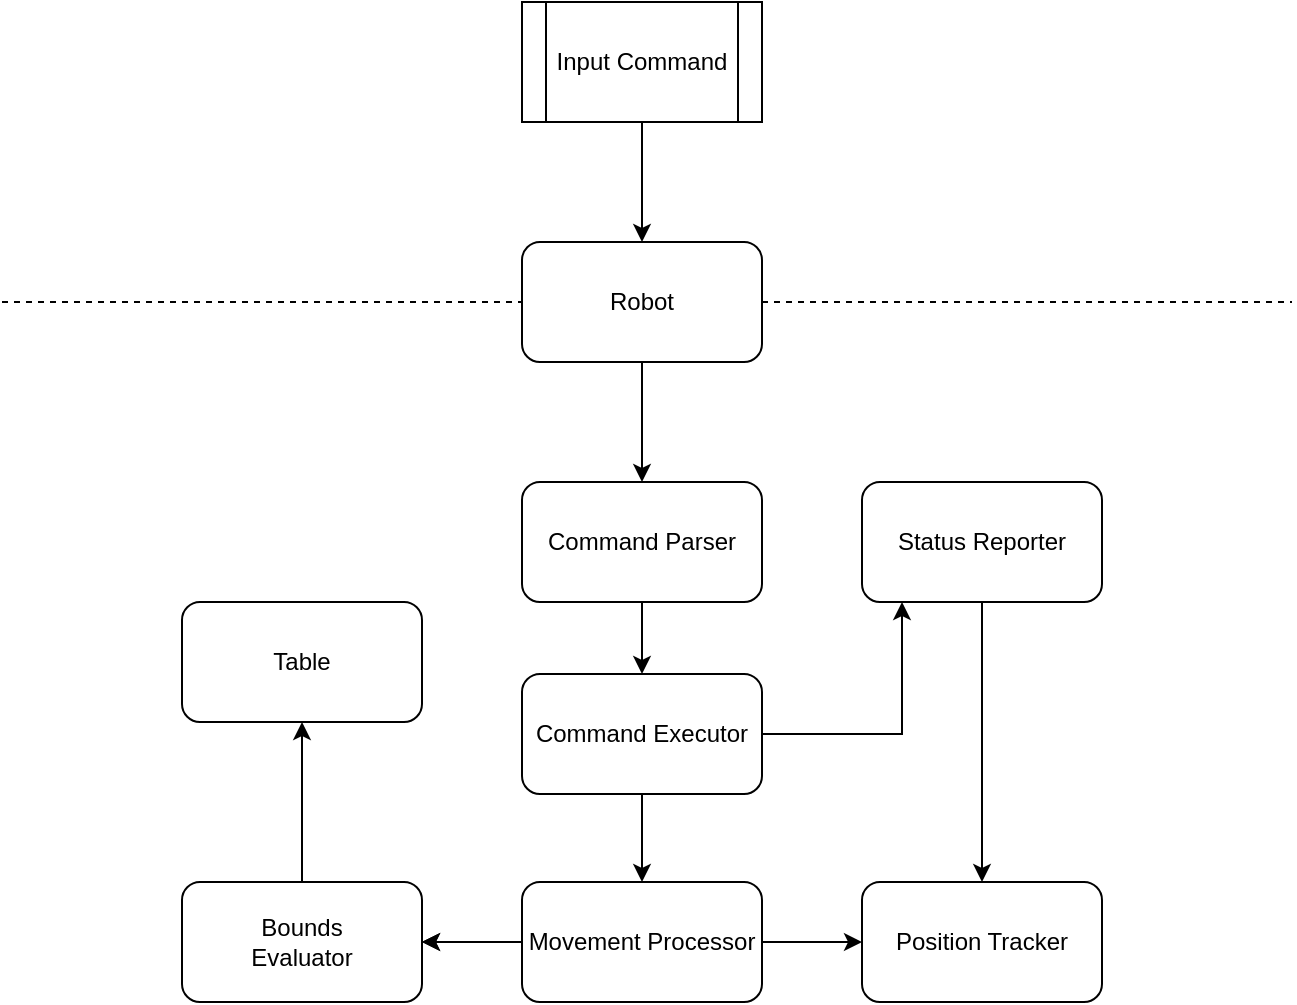 <mxfile version="12.2.4" type="device" pages="1"><diagram id="akpmir3qc99eVaJcoXQg" name="Page-1"><mxGraphModel dx="1408" dy="699" grid="1" gridSize="10" guides="1" tooltips="1" connect="1" arrows="1" fold="1" page="1" pageScale="1" pageWidth="850" pageHeight="1100" math="0" shadow="0"><root><mxCell id="0"/><mxCell id="1" parent="0"/><mxCell id="bhuitP75kTi1RI647Pwc-5" value="" style="edgeStyle=orthogonalEdgeStyle;rounded=0;orthogonalLoop=1;jettySize=auto;html=1;" parent="1" source="UqKY9KZ0wwGH5bcxpzbT-2" target="UqKY9KZ0wwGH5bcxpzbT-3" edge="1"><mxGeometry relative="1" as="geometry"/></mxCell><mxCell id="bhuitP75kTi1RI647Pwc-6" value="" style="edgeStyle=orthogonalEdgeStyle;rounded=0;orthogonalLoop=1;jettySize=auto;html=1;" parent="1" source="UqKY9KZ0wwGH5bcxpzbT-2" target="UqKY9KZ0wwGH5bcxpzbT-5" edge="1"><mxGeometry relative="1" as="geometry"><Array as="points"><mxPoint x="530" y="376"/></Array></mxGeometry></mxCell><mxCell id="UqKY9KZ0wwGH5bcxpzbT-2" value="Command Executor" style="rounded=1;whiteSpace=wrap;html=1;" parent="1" vertex="1"><mxGeometry x="340" y="346" width="120" height="60" as="geometry"/></mxCell><mxCell id="UqKY9KZ0wwGH5bcxpzbT-19" style="edgeStyle=orthogonalEdgeStyle;rounded=0;orthogonalLoop=1;jettySize=auto;html=1;" parent="1" source="UqKY9KZ0wwGH5bcxpzbT-3" target="UqKY9KZ0wwGH5bcxpzbT-4" edge="1"><mxGeometry relative="1" as="geometry"/></mxCell><mxCell id="gSfj0qXfVvxFtboyUM4O-4" value="" style="edgeStyle=orthogonalEdgeStyle;rounded=0;orthogonalLoop=1;jettySize=auto;html=1;" edge="1" parent="1" source="UqKY9KZ0wwGH5bcxpzbT-4" target="rXgWMbh6dKNnQ88YW4R1-1"><mxGeometry relative="1" as="geometry"/></mxCell><mxCell id="gSfj0qXfVvxFtboyUM4O-8" value="" style="edgeStyle=orthogonalEdgeStyle;rounded=0;orthogonalLoop=1;jettySize=auto;html=1;" edge="1" parent="1" source="UqKY9KZ0wwGH5bcxpzbT-3" target="UqKY9KZ0wwGH5bcxpzbT-6"><mxGeometry relative="1" as="geometry"/></mxCell><mxCell id="UqKY9KZ0wwGH5bcxpzbT-3" value="Movement Processor" style="rounded=1;whiteSpace=wrap;html=1;" parent="1" vertex="1"><mxGeometry x="340" y="450" width="120" height="60" as="geometry"/></mxCell><mxCell id="gSfj0qXfVvxFtboyUM4O-7" style="edgeStyle=orthogonalEdgeStyle;rounded=0;orthogonalLoop=1;jettySize=auto;html=1;exitX=0.5;exitY=1;exitDx=0;exitDy=0;entryX=0.5;entryY=0;entryDx=0;entryDy=0;" edge="1" parent="1" source="UqKY9KZ0wwGH5bcxpzbT-5" target="UqKY9KZ0wwGH5bcxpzbT-6"><mxGeometry relative="1" as="geometry"/></mxCell><mxCell id="UqKY9KZ0wwGH5bcxpzbT-5" value="Status Reporter" style="rounded=1;whiteSpace=wrap;html=1;" parent="1" vertex="1"><mxGeometry x="510" y="250" width="120" height="60" as="geometry"/></mxCell><mxCell id="UqKY9KZ0wwGH5bcxpzbT-6" value="Position Tracker" style="rounded=1;whiteSpace=wrap;html=1;" parent="1" vertex="1"><mxGeometry x="510" y="450" width="120" height="60" as="geometry"/></mxCell><mxCell id="UqKY9KZ0wwGH5bcxpzbT-24" style="edgeStyle=orthogonalEdgeStyle;rounded=0;orthogonalLoop=1;jettySize=auto;html=1;entryX=0.5;entryY=0;entryDx=0;entryDy=0;" parent="1" source="UqKY9KZ0wwGH5bcxpzbT-15" target="UqKY9KZ0wwGH5bcxpzbT-22" edge="1"><mxGeometry relative="1" as="geometry"/></mxCell><mxCell id="UqKY9KZ0wwGH5bcxpzbT-15" value="Input Command" style="shape=process;whiteSpace=wrap;html=1;backgroundOutline=1;" parent="1" vertex="1"><mxGeometry x="340" y="10" width="120" height="60" as="geometry"/></mxCell><mxCell id="UqKY9KZ0wwGH5bcxpzbT-16" value="" style="endArrow=none;dashed=1;html=1;" parent="1" source="UqKY9KZ0wwGH5bcxpzbT-22" edge="1"><mxGeometry width="50" height="50" relative="1" as="geometry"><mxPoint x="125" y="160" as="sourcePoint"/><mxPoint x="725" y="160" as="targetPoint"/><Array as="points"/></mxGeometry></mxCell><mxCell id="bhuitP75kTi1RI647Pwc-3" value="" style="edgeStyle=orthogonalEdgeStyle;rounded=0;orthogonalLoop=1;jettySize=auto;html=1;" parent="1" source="UqKY9KZ0wwGH5bcxpzbT-22" target="bhuitP75kTi1RI647Pwc-2" edge="1"><mxGeometry relative="1" as="geometry"/></mxCell><mxCell id="UqKY9KZ0wwGH5bcxpzbT-22" value="Robot" style="rounded=1;whiteSpace=wrap;html=1;" parent="1" vertex="1"><mxGeometry x="340" y="130" width="120" height="60" as="geometry"/></mxCell><mxCell id="rXgWMbh6dKNnQ88YW4R1-1" value="Table" style="rounded=1;whiteSpace=wrap;html=1;" parent="1" vertex="1"><mxGeometry x="170" y="310" width="120" height="60" as="geometry"/></mxCell><mxCell id="bhuitP75kTi1RI647Pwc-4" value="" style="edgeStyle=orthogonalEdgeStyle;rounded=0;orthogonalLoop=1;jettySize=auto;html=1;" parent="1" source="bhuitP75kTi1RI647Pwc-2" target="UqKY9KZ0wwGH5bcxpzbT-2" edge="1"><mxGeometry relative="1" as="geometry"/></mxCell><mxCell id="bhuitP75kTi1RI647Pwc-2" value="Command Parser" style="rounded=1;whiteSpace=wrap;html=1;" parent="1" vertex="1"><mxGeometry x="340" y="250" width="120" height="60" as="geometry"/></mxCell><mxCell id="gSfj0qXfVvxFtboyUM4O-3" value="" style="endArrow=none;dashed=1;html=1;entryX=0;entryY=0.5;entryDx=0;entryDy=0;" edge="1" parent="1" target="UqKY9KZ0wwGH5bcxpzbT-22"><mxGeometry width="50" height="50" relative="1" as="geometry"><mxPoint x="80" y="160" as="sourcePoint"/><mxPoint x="140" y="540" as="targetPoint"/></mxGeometry></mxCell><mxCell id="UqKY9KZ0wwGH5bcxpzbT-4" value="Bounds&lt;br&gt;Evaluator" style="rounded=1;whiteSpace=wrap;html=1;" parent="1" vertex="1"><mxGeometry x="170" y="450" width="120" height="60" as="geometry"/></mxCell><mxCell id="gSfj0qXfVvxFtboyUM4O-9" value="" style="edgeStyle=orthogonalEdgeStyle;rounded=0;orthogonalLoop=1;jettySize=auto;html=1;" edge="1" parent="1" source="UqKY9KZ0wwGH5bcxpzbT-3" target="UqKY9KZ0wwGH5bcxpzbT-4"><mxGeometry relative="1" as="geometry"><mxPoint x="340" y="480" as="sourcePoint"/><mxPoint x="240" y="410" as="targetPoint"/></mxGeometry></mxCell></root></mxGraphModel></diagram></mxfile>